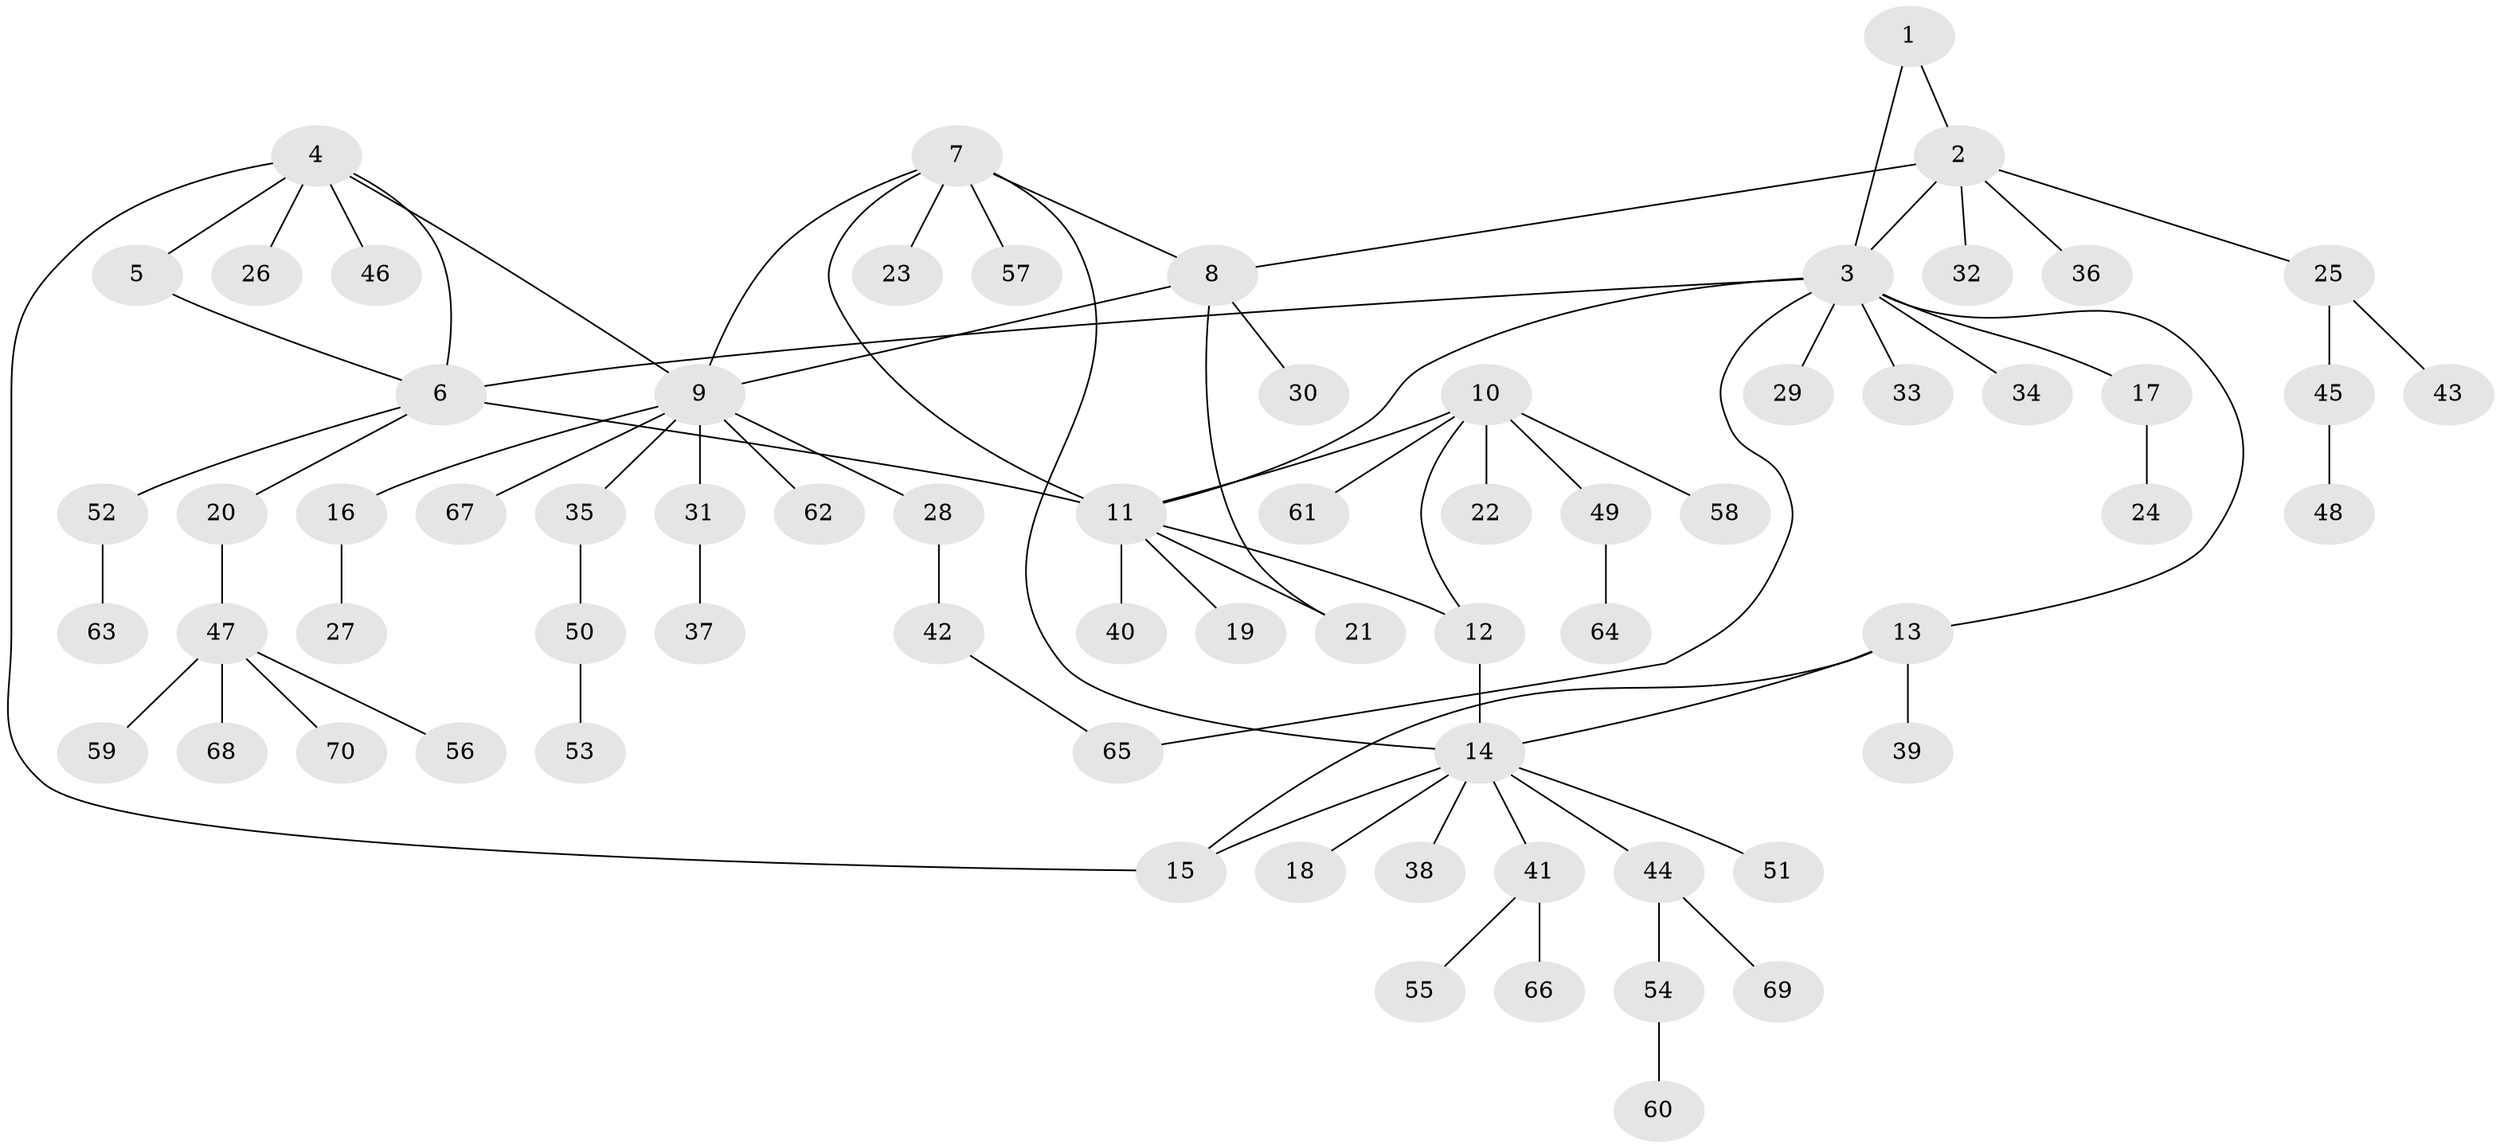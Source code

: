// Generated by graph-tools (version 1.1) at 2025/54/03/09/25 04:54:14]
// undirected, 70 vertices, 82 edges
graph export_dot {
graph [start="1"]
  node [color=gray90,style=filled];
  1;
  2;
  3;
  4;
  5;
  6;
  7;
  8;
  9;
  10;
  11;
  12;
  13;
  14;
  15;
  16;
  17;
  18;
  19;
  20;
  21;
  22;
  23;
  24;
  25;
  26;
  27;
  28;
  29;
  30;
  31;
  32;
  33;
  34;
  35;
  36;
  37;
  38;
  39;
  40;
  41;
  42;
  43;
  44;
  45;
  46;
  47;
  48;
  49;
  50;
  51;
  52;
  53;
  54;
  55;
  56;
  57;
  58;
  59;
  60;
  61;
  62;
  63;
  64;
  65;
  66;
  67;
  68;
  69;
  70;
  1 -- 2;
  1 -- 3;
  2 -- 3;
  2 -- 8;
  2 -- 25;
  2 -- 32;
  2 -- 36;
  3 -- 6;
  3 -- 11;
  3 -- 13;
  3 -- 17;
  3 -- 29;
  3 -- 33;
  3 -- 34;
  3 -- 65;
  4 -- 5;
  4 -- 6;
  4 -- 9;
  4 -- 15;
  4 -- 26;
  4 -- 46;
  5 -- 6;
  6 -- 11;
  6 -- 20;
  6 -- 52;
  7 -- 8;
  7 -- 9;
  7 -- 11;
  7 -- 14;
  7 -- 23;
  7 -- 57;
  8 -- 9;
  8 -- 21;
  8 -- 30;
  9 -- 16;
  9 -- 28;
  9 -- 31;
  9 -- 35;
  9 -- 62;
  9 -- 67;
  10 -- 11;
  10 -- 12;
  10 -- 22;
  10 -- 49;
  10 -- 58;
  10 -- 61;
  11 -- 12;
  11 -- 19;
  11 -- 21;
  11 -- 40;
  12 -- 14;
  13 -- 14;
  13 -- 15;
  13 -- 39;
  14 -- 15;
  14 -- 18;
  14 -- 38;
  14 -- 41;
  14 -- 44;
  14 -- 51;
  16 -- 27;
  17 -- 24;
  20 -- 47;
  25 -- 43;
  25 -- 45;
  28 -- 42;
  31 -- 37;
  35 -- 50;
  41 -- 55;
  41 -- 66;
  42 -- 65;
  44 -- 54;
  44 -- 69;
  45 -- 48;
  47 -- 56;
  47 -- 59;
  47 -- 68;
  47 -- 70;
  49 -- 64;
  50 -- 53;
  52 -- 63;
  54 -- 60;
}
